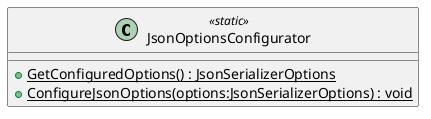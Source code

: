 @startuml
class JsonOptionsConfigurator <<static>> {
    + {static} GetConfiguredOptions() : JsonSerializerOptions
    + {static} ConfigureJsonOptions(options:JsonSerializerOptions) : void
}
@enduml
